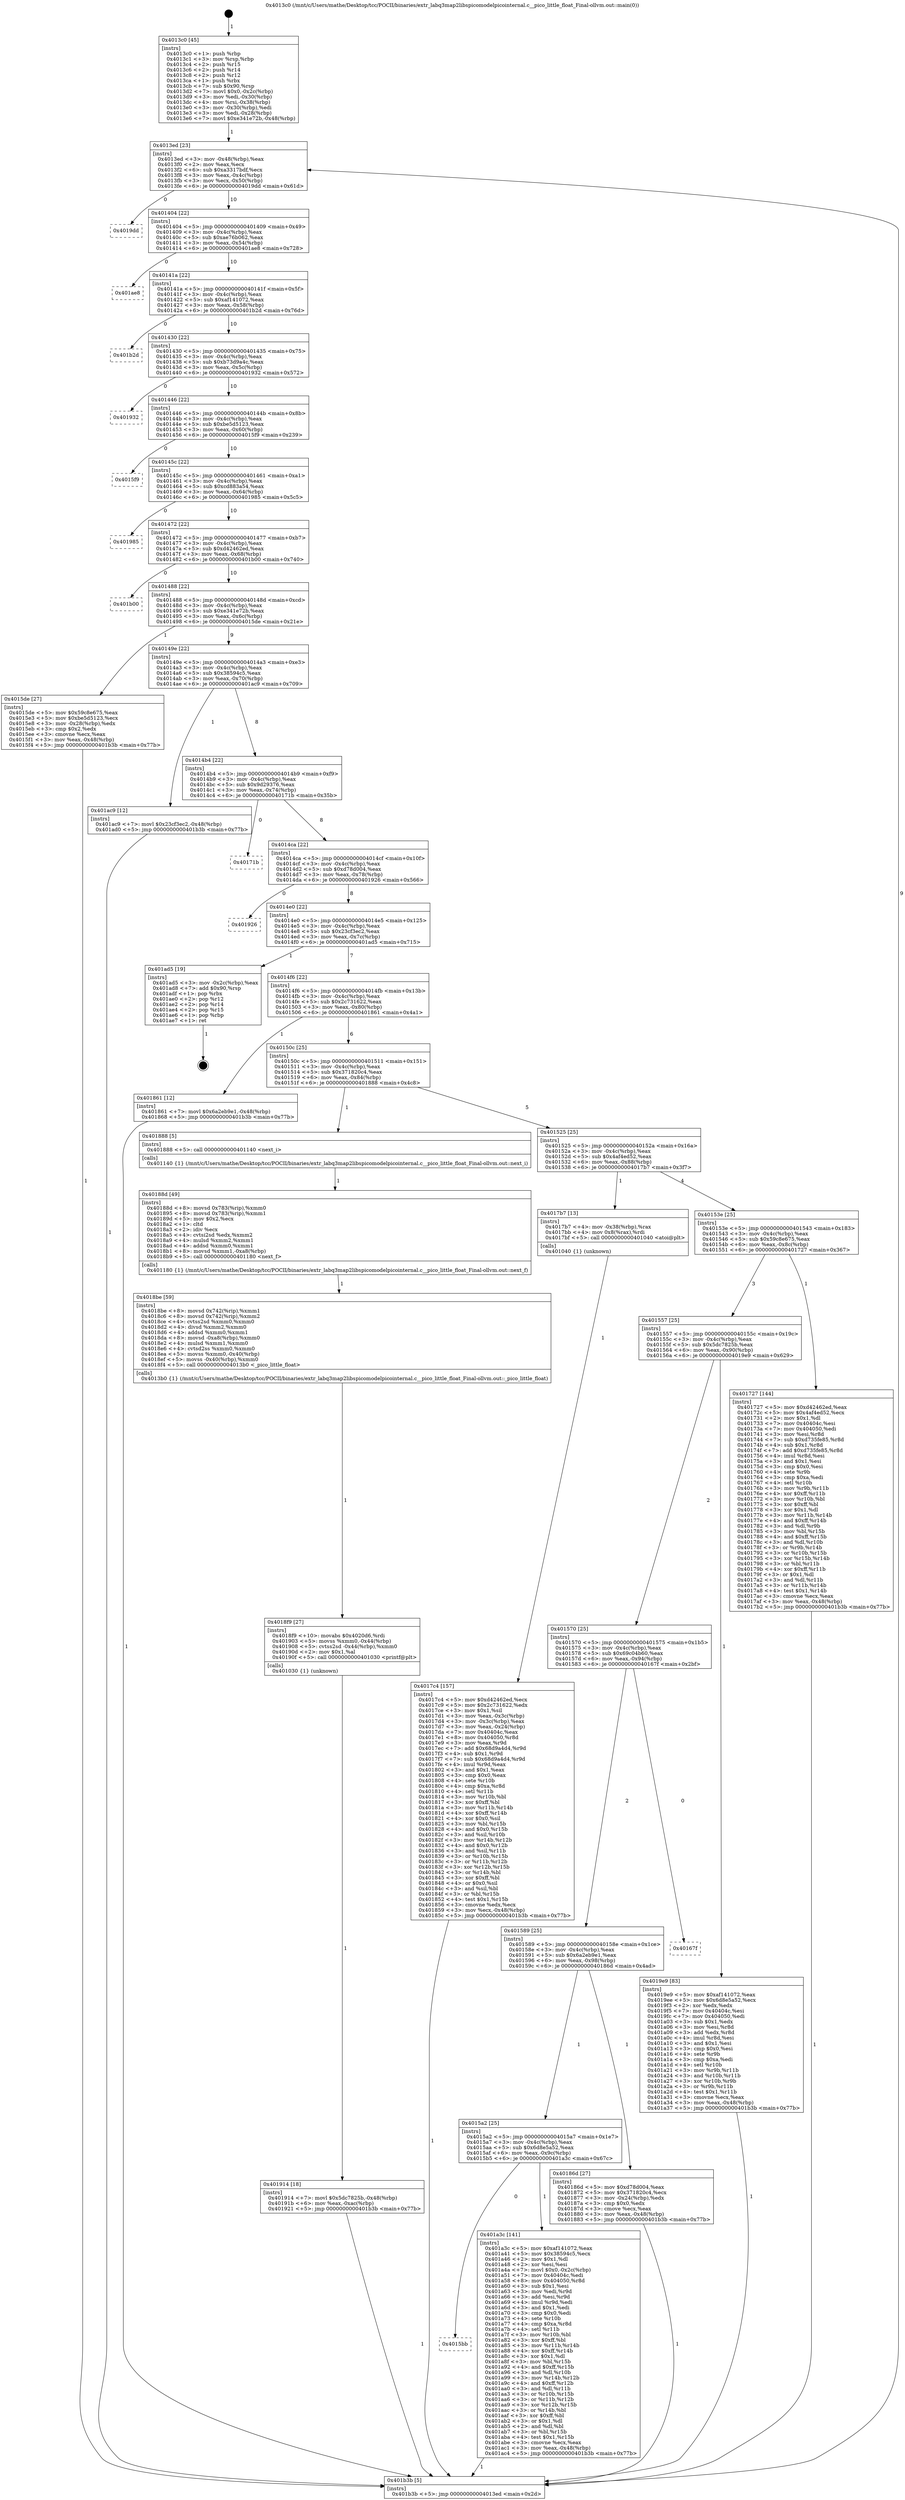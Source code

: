 digraph "0x4013c0" {
  label = "0x4013c0 (/mnt/c/Users/mathe/Desktop/tcc/POCII/binaries/extr_labq3map2libspicomodelpicointernal.c__pico_little_float_Final-ollvm.out::main(0))"
  labelloc = "t"
  node[shape=record]

  Entry [label="",width=0.3,height=0.3,shape=circle,fillcolor=black,style=filled]
  "0x4013ed" [label="{
     0x4013ed [23]\l
     | [instrs]\l
     &nbsp;&nbsp;0x4013ed \<+3\>: mov -0x48(%rbp),%eax\l
     &nbsp;&nbsp;0x4013f0 \<+2\>: mov %eax,%ecx\l
     &nbsp;&nbsp;0x4013f2 \<+6\>: sub $0xa3317bdf,%ecx\l
     &nbsp;&nbsp;0x4013f8 \<+3\>: mov %eax,-0x4c(%rbp)\l
     &nbsp;&nbsp;0x4013fb \<+3\>: mov %ecx,-0x50(%rbp)\l
     &nbsp;&nbsp;0x4013fe \<+6\>: je 00000000004019dd \<main+0x61d\>\l
  }"]
  "0x4019dd" [label="{
     0x4019dd\l
  }", style=dashed]
  "0x401404" [label="{
     0x401404 [22]\l
     | [instrs]\l
     &nbsp;&nbsp;0x401404 \<+5\>: jmp 0000000000401409 \<main+0x49\>\l
     &nbsp;&nbsp;0x401409 \<+3\>: mov -0x4c(%rbp),%eax\l
     &nbsp;&nbsp;0x40140c \<+5\>: sub $0xae76b062,%eax\l
     &nbsp;&nbsp;0x401411 \<+3\>: mov %eax,-0x54(%rbp)\l
     &nbsp;&nbsp;0x401414 \<+6\>: je 0000000000401ae8 \<main+0x728\>\l
  }"]
  Exit [label="",width=0.3,height=0.3,shape=circle,fillcolor=black,style=filled,peripheries=2]
  "0x401ae8" [label="{
     0x401ae8\l
  }", style=dashed]
  "0x40141a" [label="{
     0x40141a [22]\l
     | [instrs]\l
     &nbsp;&nbsp;0x40141a \<+5\>: jmp 000000000040141f \<main+0x5f\>\l
     &nbsp;&nbsp;0x40141f \<+3\>: mov -0x4c(%rbp),%eax\l
     &nbsp;&nbsp;0x401422 \<+5\>: sub $0xaf141072,%eax\l
     &nbsp;&nbsp;0x401427 \<+3\>: mov %eax,-0x58(%rbp)\l
     &nbsp;&nbsp;0x40142a \<+6\>: je 0000000000401b2d \<main+0x76d\>\l
  }"]
  "0x4015bb" [label="{
     0x4015bb\l
  }", style=dashed]
  "0x401b2d" [label="{
     0x401b2d\l
  }", style=dashed]
  "0x401430" [label="{
     0x401430 [22]\l
     | [instrs]\l
     &nbsp;&nbsp;0x401430 \<+5\>: jmp 0000000000401435 \<main+0x75\>\l
     &nbsp;&nbsp;0x401435 \<+3\>: mov -0x4c(%rbp),%eax\l
     &nbsp;&nbsp;0x401438 \<+5\>: sub $0xb73d9a4c,%eax\l
     &nbsp;&nbsp;0x40143d \<+3\>: mov %eax,-0x5c(%rbp)\l
     &nbsp;&nbsp;0x401440 \<+6\>: je 0000000000401932 \<main+0x572\>\l
  }"]
  "0x401a3c" [label="{
     0x401a3c [141]\l
     | [instrs]\l
     &nbsp;&nbsp;0x401a3c \<+5\>: mov $0xaf141072,%eax\l
     &nbsp;&nbsp;0x401a41 \<+5\>: mov $0x38594c5,%ecx\l
     &nbsp;&nbsp;0x401a46 \<+2\>: mov $0x1,%dl\l
     &nbsp;&nbsp;0x401a48 \<+2\>: xor %esi,%esi\l
     &nbsp;&nbsp;0x401a4a \<+7\>: movl $0x0,-0x2c(%rbp)\l
     &nbsp;&nbsp;0x401a51 \<+7\>: mov 0x40404c,%edi\l
     &nbsp;&nbsp;0x401a58 \<+8\>: mov 0x404050,%r8d\l
     &nbsp;&nbsp;0x401a60 \<+3\>: sub $0x1,%esi\l
     &nbsp;&nbsp;0x401a63 \<+3\>: mov %edi,%r9d\l
     &nbsp;&nbsp;0x401a66 \<+3\>: add %esi,%r9d\l
     &nbsp;&nbsp;0x401a69 \<+4\>: imul %r9d,%edi\l
     &nbsp;&nbsp;0x401a6d \<+3\>: and $0x1,%edi\l
     &nbsp;&nbsp;0x401a70 \<+3\>: cmp $0x0,%edi\l
     &nbsp;&nbsp;0x401a73 \<+4\>: sete %r10b\l
     &nbsp;&nbsp;0x401a77 \<+4\>: cmp $0xa,%r8d\l
     &nbsp;&nbsp;0x401a7b \<+4\>: setl %r11b\l
     &nbsp;&nbsp;0x401a7f \<+3\>: mov %r10b,%bl\l
     &nbsp;&nbsp;0x401a82 \<+3\>: xor $0xff,%bl\l
     &nbsp;&nbsp;0x401a85 \<+3\>: mov %r11b,%r14b\l
     &nbsp;&nbsp;0x401a88 \<+4\>: xor $0xff,%r14b\l
     &nbsp;&nbsp;0x401a8c \<+3\>: xor $0x1,%dl\l
     &nbsp;&nbsp;0x401a8f \<+3\>: mov %bl,%r15b\l
     &nbsp;&nbsp;0x401a92 \<+4\>: and $0xff,%r15b\l
     &nbsp;&nbsp;0x401a96 \<+3\>: and %dl,%r10b\l
     &nbsp;&nbsp;0x401a99 \<+3\>: mov %r14b,%r12b\l
     &nbsp;&nbsp;0x401a9c \<+4\>: and $0xff,%r12b\l
     &nbsp;&nbsp;0x401aa0 \<+3\>: and %dl,%r11b\l
     &nbsp;&nbsp;0x401aa3 \<+3\>: or %r10b,%r15b\l
     &nbsp;&nbsp;0x401aa6 \<+3\>: or %r11b,%r12b\l
     &nbsp;&nbsp;0x401aa9 \<+3\>: xor %r12b,%r15b\l
     &nbsp;&nbsp;0x401aac \<+3\>: or %r14b,%bl\l
     &nbsp;&nbsp;0x401aaf \<+3\>: xor $0xff,%bl\l
     &nbsp;&nbsp;0x401ab2 \<+3\>: or $0x1,%dl\l
     &nbsp;&nbsp;0x401ab5 \<+2\>: and %dl,%bl\l
     &nbsp;&nbsp;0x401ab7 \<+3\>: or %bl,%r15b\l
     &nbsp;&nbsp;0x401aba \<+4\>: test $0x1,%r15b\l
     &nbsp;&nbsp;0x401abe \<+3\>: cmovne %ecx,%eax\l
     &nbsp;&nbsp;0x401ac1 \<+3\>: mov %eax,-0x48(%rbp)\l
     &nbsp;&nbsp;0x401ac4 \<+5\>: jmp 0000000000401b3b \<main+0x77b\>\l
  }"]
  "0x401932" [label="{
     0x401932\l
  }", style=dashed]
  "0x401446" [label="{
     0x401446 [22]\l
     | [instrs]\l
     &nbsp;&nbsp;0x401446 \<+5\>: jmp 000000000040144b \<main+0x8b\>\l
     &nbsp;&nbsp;0x40144b \<+3\>: mov -0x4c(%rbp),%eax\l
     &nbsp;&nbsp;0x40144e \<+5\>: sub $0xbe5d5123,%eax\l
     &nbsp;&nbsp;0x401453 \<+3\>: mov %eax,-0x60(%rbp)\l
     &nbsp;&nbsp;0x401456 \<+6\>: je 00000000004015f9 \<main+0x239\>\l
  }"]
  "0x401914" [label="{
     0x401914 [18]\l
     | [instrs]\l
     &nbsp;&nbsp;0x401914 \<+7\>: movl $0x5dc7825b,-0x48(%rbp)\l
     &nbsp;&nbsp;0x40191b \<+6\>: mov %eax,-0xac(%rbp)\l
     &nbsp;&nbsp;0x401921 \<+5\>: jmp 0000000000401b3b \<main+0x77b\>\l
  }"]
  "0x4015f9" [label="{
     0x4015f9\l
  }", style=dashed]
  "0x40145c" [label="{
     0x40145c [22]\l
     | [instrs]\l
     &nbsp;&nbsp;0x40145c \<+5\>: jmp 0000000000401461 \<main+0xa1\>\l
     &nbsp;&nbsp;0x401461 \<+3\>: mov -0x4c(%rbp),%eax\l
     &nbsp;&nbsp;0x401464 \<+5\>: sub $0xcd883a54,%eax\l
     &nbsp;&nbsp;0x401469 \<+3\>: mov %eax,-0x64(%rbp)\l
     &nbsp;&nbsp;0x40146c \<+6\>: je 0000000000401985 \<main+0x5c5\>\l
  }"]
  "0x4018f9" [label="{
     0x4018f9 [27]\l
     | [instrs]\l
     &nbsp;&nbsp;0x4018f9 \<+10\>: movabs $0x4020d6,%rdi\l
     &nbsp;&nbsp;0x401903 \<+5\>: movss %xmm0,-0x44(%rbp)\l
     &nbsp;&nbsp;0x401908 \<+5\>: cvtss2sd -0x44(%rbp),%xmm0\l
     &nbsp;&nbsp;0x40190d \<+2\>: mov $0x1,%al\l
     &nbsp;&nbsp;0x40190f \<+5\>: call 0000000000401030 \<printf@plt\>\l
     | [calls]\l
     &nbsp;&nbsp;0x401030 \{1\} (unknown)\l
  }"]
  "0x401985" [label="{
     0x401985\l
  }", style=dashed]
  "0x401472" [label="{
     0x401472 [22]\l
     | [instrs]\l
     &nbsp;&nbsp;0x401472 \<+5\>: jmp 0000000000401477 \<main+0xb7\>\l
     &nbsp;&nbsp;0x401477 \<+3\>: mov -0x4c(%rbp),%eax\l
     &nbsp;&nbsp;0x40147a \<+5\>: sub $0xd42462ed,%eax\l
     &nbsp;&nbsp;0x40147f \<+3\>: mov %eax,-0x68(%rbp)\l
     &nbsp;&nbsp;0x401482 \<+6\>: je 0000000000401b00 \<main+0x740\>\l
  }"]
  "0x4018be" [label="{
     0x4018be [59]\l
     | [instrs]\l
     &nbsp;&nbsp;0x4018be \<+8\>: movsd 0x742(%rip),%xmm1\l
     &nbsp;&nbsp;0x4018c6 \<+8\>: movsd 0x742(%rip),%xmm2\l
     &nbsp;&nbsp;0x4018ce \<+4\>: cvtss2sd %xmm0,%xmm0\l
     &nbsp;&nbsp;0x4018d2 \<+4\>: divsd %xmm2,%xmm0\l
     &nbsp;&nbsp;0x4018d6 \<+4\>: addsd %xmm0,%xmm1\l
     &nbsp;&nbsp;0x4018da \<+8\>: movsd -0xa8(%rbp),%xmm0\l
     &nbsp;&nbsp;0x4018e2 \<+4\>: mulsd %xmm1,%xmm0\l
     &nbsp;&nbsp;0x4018e6 \<+4\>: cvtsd2ss %xmm0,%xmm0\l
     &nbsp;&nbsp;0x4018ea \<+5\>: movss %xmm0,-0x40(%rbp)\l
     &nbsp;&nbsp;0x4018ef \<+5\>: movss -0x40(%rbp),%xmm0\l
     &nbsp;&nbsp;0x4018f4 \<+5\>: call 00000000004013b0 \<_pico_little_float\>\l
     | [calls]\l
     &nbsp;&nbsp;0x4013b0 \{1\} (/mnt/c/Users/mathe/Desktop/tcc/POCII/binaries/extr_labq3map2libspicomodelpicointernal.c__pico_little_float_Final-ollvm.out::_pico_little_float)\l
  }"]
  "0x401b00" [label="{
     0x401b00\l
  }", style=dashed]
  "0x401488" [label="{
     0x401488 [22]\l
     | [instrs]\l
     &nbsp;&nbsp;0x401488 \<+5\>: jmp 000000000040148d \<main+0xcd\>\l
     &nbsp;&nbsp;0x40148d \<+3\>: mov -0x4c(%rbp),%eax\l
     &nbsp;&nbsp;0x401490 \<+5\>: sub $0xe341e72b,%eax\l
     &nbsp;&nbsp;0x401495 \<+3\>: mov %eax,-0x6c(%rbp)\l
     &nbsp;&nbsp;0x401498 \<+6\>: je 00000000004015de \<main+0x21e\>\l
  }"]
  "0x40188d" [label="{
     0x40188d [49]\l
     | [instrs]\l
     &nbsp;&nbsp;0x40188d \<+8\>: movsd 0x783(%rip),%xmm0\l
     &nbsp;&nbsp;0x401895 \<+8\>: movsd 0x783(%rip),%xmm1\l
     &nbsp;&nbsp;0x40189d \<+5\>: mov $0x2,%ecx\l
     &nbsp;&nbsp;0x4018a2 \<+1\>: cltd\l
     &nbsp;&nbsp;0x4018a3 \<+2\>: idiv %ecx\l
     &nbsp;&nbsp;0x4018a5 \<+4\>: cvtsi2sd %edx,%xmm2\l
     &nbsp;&nbsp;0x4018a9 \<+4\>: mulsd %xmm2,%xmm1\l
     &nbsp;&nbsp;0x4018ad \<+4\>: addsd %xmm0,%xmm1\l
     &nbsp;&nbsp;0x4018b1 \<+8\>: movsd %xmm1,-0xa8(%rbp)\l
     &nbsp;&nbsp;0x4018b9 \<+5\>: call 0000000000401180 \<next_f\>\l
     | [calls]\l
     &nbsp;&nbsp;0x401180 \{1\} (/mnt/c/Users/mathe/Desktop/tcc/POCII/binaries/extr_labq3map2libspicomodelpicointernal.c__pico_little_float_Final-ollvm.out::next_f)\l
  }"]
  "0x4015de" [label="{
     0x4015de [27]\l
     | [instrs]\l
     &nbsp;&nbsp;0x4015de \<+5\>: mov $0x59c8e675,%eax\l
     &nbsp;&nbsp;0x4015e3 \<+5\>: mov $0xbe5d5123,%ecx\l
     &nbsp;&nbsp;0x4015e8 \<+3\>: mov -0x28(%rbp),%edx\l
     &nbsp;&nbsp;0x4015eb \<+3\>: cmp $0x2,%edx\l
     &nbsp;&nbsp;0x4015ee \<+3\>: cmovne %ecx,%eax\l
     &nbsp;&nbsp;0x4015f1 \<+3\>: mov %eax,-0x48(%rbp)\l
     &nbsp;&nbsp;0x4015f4 \<+5\>: jmp 0000000000401b3b \<main+0x77b\>\l
  }"]
  "0x40149e" [label="{
     0x40149e [22]\l
     | [instrs]\l
     &nbsp;&nbsp;0x40149e \<+5\>: jmp 00000000004014a3 \<main+0xe3\>\l
     &nbsp;&nbsp;0x4014a3 \<+3\>: mov -0x4c(%rbp),%eax\l
     &nbsp;&nbsp;0x4014a6 \<+5\>: sub $0x38594c5,%eax\l
     &nbsp;&nbsp;0x4014ab \<+3\>: mov %eax,-0x70(%rbp)\l
     &nbsp;&nbsp;0x4014ae \<+6\>: je 0000000000401ac9 \<main+0x709\>\l
  }"]
  "0x401b3b" [label="{
     0x401b3b [5]\l
     | [instrs]\l
     &nbsp;&nbsp;0x401b3b \<+5\>: jmp 00000000004013ed \<main+0x2d\>\l
  }"]
  "0x4013c0" [label="{
     0x4013c0 [45]\l
     | [instrs]\l
     &nbsp;&nbsp;0x4013c0 \<+1\>: push %rbp\l
     &nbsp;&nbsp;0x4013c1 \<+3\>: mov %rsp,%rbp\l
     &nbsp;&nbsp;0x4013c4 \<+2\>: push %r15\l
     &nbsp;&nbsp;0x4013c6 \<+2\>: push %r14\l
     &nbsp;&nbsp;0x4013c8 \<+2\>: push %r12\l
     &nbsp;&nbsp;0x4013ca \<+1\>: push %rbx\l
     &nbsp;&nbsp;0x4013cb \<+7\>: sub $0x90,%rsp\l
     &nbsp;&nbsp;0x4013d2 \<+7\>: movl $0x0,-0x2c(%rbp)\l
     &nbsp;&nbsp;0x4013d9 \<+3\>: mov %edi,-0x30(%rbp)\l
     &nbsp;&nbsp;0x4013dc \<+4\>: mov %rsi,-0x38(%rbp)\l
     &nbsp;&nbsp;0x4013e0 \<+3\>: mov -0x30(%rbp),%edi\l
     &nbsp;&nbsp;0x4013e3 \<+3\>: mov %edi,-0x28(%rbp)\l
     &nbsp;&nbsp;0x4013e6 \<+7\>: movl $0xe341e72b,-0x48(%rbp)\l
  }"]
  "0x4015a2" [label="{
     0x4015a2 [25]\l
     | [instrs]\l
     &nbsp;&nbsp;0x4015a2 \<+5\>: jmp 00000000004015a7 \<main+0x1e7\>\l
     &nbsp;&nbsp;0x4015a7 \<+3\>: mov -0x4c(%rbp),%eax\l
     &nbsp;&nbsp;0x4015aa \<+5\>: sub $0x6d8e5a52,%eax\l
     &nbsp;&nbsp;0x4015af \<+6\>: mov %eax,-0x9c(%rbp)\l
     &nbsp;&nbsp;0x4015b5 \<+6\>: je 0000000000401a3c \<main+0x67c\>\l
  }"]
  "0x401ac9" [label="{
     0x401ac9 [12]\l
     | [instrs]\l
     &nbsp;&nbsp;0x401ac9 \<+7\>: movl $0x23cf3ec2,-0x48(%rbp)\l
     &nbsp;&nbsp;0x401ad0 \<+5\>: jmp 0000000000401b3b \<main+0x77b\>\l
  }"]
  "0x4014b4" [label="{
     0x4014b4 [22]\l
     | [instrs]\l
     &nbsp;&nbsp;0x4014b4 \<+5\>: jmp 00000000004014b9 \<main+0xf9\>\l
     &nbsp;&nbsp;0x4014b9 \<+3\>: mov -0x4c(%rbp),%eax\l
     &nbsp;&nbsp;0x4014bc \<+5\>: sub $0x9d29376,%eax\l
     &nbsp;&nbsp;0x4014c1 \<+3\>: mov %eax,-0x74(%rbp)\l
     &nbsp;&nbsp;0x4014c4 \<+6\>: je 000000000040171b \<main+0x35b\>\l
  }"]
  "0x40186d" [label="{
     0x40186d [27]\l
     | [instrs]\l
     &nbsp;&nbsp;0x40186d \<+5\>: mov $0xd78d004,%eax\l
     &nbsp;&nbsp;0x401872 \<+5\>: mov $0x371820c4,%ecx\l
     &nbsp;&nbsp;0x401877 \<+3\>: mov -0x24(%rbp),%edx\l
     &nbsp;&nbsp;0x40187a \<+3\>: cmp $0x0,%edx\l
     &nbsp;&nbsp;0x40187d \<+3\>: cmove %ecx,%eax\l
     &nbsp;&nbsp;0x401880 \<+3\>: mov %eax,-0x48(%rbp)\l
     &nbsp;&nbsp;0x401883 \<+5\>: jmp 0000000000401b3b \<main+0x77b\>\l
  }"]
  "0x40171b" [label="{
     0x40171b\l
  }", style=dashed]
  "0x4014ca" [label="{
     0x4014ca [22]\l
     | [instrs]\l
     &nbsp;&nbsp;0x4014ca \<+5\>: jmp 00000000004014cf \<main+0x10f\>\l
     &nbsp;&nbsp;0x4014cf \<+3\>: mov -0x4c(%rbp),%eax\l
     &nbsp;&nbsp;0x4014d2 \<+5\>: sub $0xd78d004,%eax\l
     &nbsp;&nbsp;0x4014d7 \<+3\>: mov %eax,-0x78(%rbp)\l
     &nbsp;&nbsp;0x4014da \<+6\>: je 0000000000401926 \<main+0x566\>\l
  }"]
  "0x401589" [label="{
     0x401589 [25]\l
     | [instrs]\l
     &nbsp;&nbsp;0x401589 \<+5\>: jmp 000000000040158e \<main+0x1ce\>\l
     &nbsp;&nbsp;0x40158e \<+3\>: mov -0x4c(%rbp),%eax\l
     &nbsp;&nbsp;0x401591 \<+5\>: sub $0x6a2eb9e1,%eax\l
     &nbsp;&nbsp;0x401596 \<+6\>: mov %eax,-0x98(%rbp)\l
     &nbsp;&nbsp;0x40159c \<+6\>: je 000000000040186d \<main+0x4ad\>\l
  }"]
  "0x401926" [label="{
     0x401926\l
  }", style=dashed]
  "0x4014e0" [label="{
     0x4014e0 [22]\l
     | [instrs]\l
     &nbsp;&nbsp;0x4014e0 \<+5\>: jmp 00000000004014e5 \<main+0x125\>\l
     &nbsp;&nbsp;0x4014e5 \<+3\>: mov -0x4c(%rbp),%eax\l
     &nbsp;&nbsp;0x4014e8 \<+5\>: sub $0x23cf3ec2,%eax\l
     &nbsp;&nbsp;0x4014ed \<+3\>: mov %eax,-0x7c(%rbp)\l
     &nbsp;&nbsp;0x4014f0 \<+6\>: je 0000000000401ad5 \<main+0x715\>\l
  }"]
  "0x40167f" [label="{
     0x40167f\l
  }", style=dashed]
  "0x401ad5" [label="{
     0x401ad5 [19]\l
     | [instrs]\l
     &nbsp;&nbsp;0x401ad5 \<+3\>: mov -0x2c(%rbp),%eax\l
     &nbsp;&nbsp;0x401ad8 \<+7\>: add $0x90,%rsp\l
     &nbsp;&nbsp;0x401adf \<+1\>: pop %rbx\l
     &nbsp;&nbsp;0x401ae0 \<+2\>: pop %r12\l
     &nbsp;&nbsp;0x401ae2 \<+2\>: pop %r14\l
     &nbsp;&nbsp;0x401ae4 \<+2\>: pop %r15\l
     &nbsp;&nbsp;0x401ae6 \<+1\>: pop %rbp\l
     &nbsp;&nbsp;0x401ae7 \<+1\>: ret\l
  }"]
  "0x4014f6" [label="{
     0x4014f6 [22]\l
     | [instrs]\l
     &nbsp;&nbsp;0x4014f6 \<+5\>: jmp 00000000004014fb \<main+0x13b\>\l
     &nbsp;&nbsp;0x4014fb \<+3\>: mov -0x4c(%rbp),%eax\l
     &nbsp;&nbsp;0x4014fe \<+5\>: sub $0x2c731622,%eax\l
     &nbsp;&nbsp;0x401503 \<+3\>: mov %eax,-0x80(%rbp)\l
     &nbsp;&nbsp;0x401506 \<+6\>: je 0000000000401861 \<main+0x4a1\>\l
  }"]
  "0x401570" [label="{
     0x401570 [25]\l
     | [instrs]\l
     &nbsp;&nbsp;0x401570 \<+5\>: jmp 0000000000401575 \<main+0x1b5\>\l
     &nbsp;&nbsp;0x401575 \<+3\>: mov -0x4c(%rbp),%eax\l
     &nbsp;&nbsp;0x401578 \<+5\>: sub $0x69c04b60,%eax\l
     &nbsp;&nbsp;0x40157d \<+6\>: mov %eax,-0x94(%rbp)\l
     &nbsp;&nbsp;0x401583 \<+6\>: je 000000000040167f \<main+0x2bf\>\l
  }"]
  "0x401861" [label="{
     0x401861 [12]\l
     | [instrs]\l
     &nbsp;&nbsp;0x401861 \<+7\>: movl $0x6a2eb9e1,-0x48(%rbp)\l
     &nbsp;&nbsp;0x401868 \<+5\>: jmp 0000000000401b3b \<main+0x77b\>\l
  }"]
  "0x40150c" [label="{
     0x40150c [25]\l
     | [instrs]\l
     &nbsp;&nbsp;0x40150c \<+5\>: jmp 0000000000401511 \<main+0x151\>\l
     &nbsp;&nbsp;0x401511 \<+3\>: mov -0x4c(%rbp),%eax\l
     &nbsp;&nbsp;0x401514 \<+5\>: sub $0x371820c4,%eax\l
     &nbsp;&nbsp;0x401519 \<+6\>: mov %eax,-0x84(%rbp)\l
     &nbsp;&nbsp;0x40151f \<+6\>: je 0000000000401888 \<main+0x4c8\>\l
  }"]
  "0x4019e9" [label="{
     0x4019e9 [83]\l
     | [instrs]\l
     &nbsp;&nbsp;0x4019e9 \<+5\>: mov $0xaf141072,%eax\l
     &nbsp;&nbsp;0x4019ee \<+5\>: mov $0x6d8e5a52,%ecx\l
     &nbsp;&nbsp;0x4019f3 \<+2\>: xor %edx,%edx\l
     &nbsp;&nbsp;0x4019f5 \<+7\>: mov 0x40404c,%esi\l
     &nbsp;&nbsp;0x4019fc \<+7\>: mov 0x404050,%edi\l
     &nbsp;&nbsp;0x401a03 \<+3\>: sub $0x1,%edx\l
     &nbsp;&nbsp;0x401a06 \<+3\>: mov %esi,%r8d\l
     &nbsp;&nbsp;0x401a09 \<+3\>: add %edx,%r8d\l
     &nbsp;&nbsp;0x401a0c \<+4\>: imul %r8d,%esi\l
     &nbsp;&nbsp;0x401a10 \<+3\>: and $0x1,%esi\l
     &nbsp;&nbsp;0x401a13 \<+3\>: cmp $0x0,%esi\l
     &nbsp;&nbsp;0x401a16 \<+4\>: sete %r9b\l
     &nbsp;&nbsp;0x401a1a \<+3\>: cmp $0xa,%edi\l
     &nbsp;&nbsp;0x401a1d \<+4\>: setl %r10b\l
     &nbsp;&nbsp;0x401a21 \<+3\>: mov %r9b,%r11b\l
     &nbsp;&nbsp;0x401a24 \<+3\>: and %r10b,%r11b\l
     &nbsp;&nbsp;0x401a27 \<+3\>: xor %r10b,%r9b\l
     &nbsp;&nbsp;0x401a2a \<+3\>: or %r9b,%r11b\l
     &nbsp;&nbsp;0x401a2d \<+4\>: test $0x1,%r11b\l
     &nbsp;&nbsp;0x401a31 \<+3\>: cmovne %ecx,%eax\l
     &nbsp;&nbsp;0x401a34 \<+3\>: mov %eax,-0x48(%rbp)\l
     &nbsp;&nbsp;0x401a37 \<+5\>: jmp 0000000000401b3b \<main+0x77b\>\l
  }"]
  "0x401888" [label="{
     0x401888 [5]\l
     | [instrs]\l
     &nbsp;&nbsp;0x401888 \<+5\>: call 0000000000401140 \<next_i\>\l
     | [calls]\l
     &nbsp;&nbsp;0x401140 \{1\} (/mnt/c/Users/mathe/Desktop/tcc/POCII/binaries/extr_labq3map2libspicomodelpicointernal.c__pico_little_float_Final-ollvm.out::next_i)\l
  }"]
  "0x401525" [label="{
     0x401525 [25]\l
     | [instrs]\l
     &nbsp;&nbsp;0x401525 \<+5\>: jmp 000000000040152a \<main+0x16a\>\l
     &nbsp;&nbsp;0x40152a \<+3\>: mov -0x4c(%rbp),%eax\l
     &nbsp;&nbsp;0x40152d \<+5\>: sub $0x4af4ed52,%eax\l
     &nbsp;&nbsp;0x401532 \<+6\>: mov %eax,-0x88(%rbp)\l
     &nbsp;&nbsp;0x401538 \<+6\>: je 00000000004017b7 \<main+0x3f7\>\l
  }"]
  "0x4017c4" [label="{
     0x4017c4 [157]\l
     | [instrs]\l
     &nbsp;&nbsp;0x4017c4 \<+5\>: mov $0xd42462ed,%ecx\l
     &nbsp;&nbsp;0x4017c9 \<+5\>: mov $0x2c731622,%edx\l
     &nbsp;&nbsp;0x4017ce \<+3\>: mov $0x1,%sil\l
     &nbsp;&nbsp;0x4017d1 \<+3\>: mov %eax,-0x3c(%rbp)\l
     &nbsp;&nbsp;0x4017d4 \<+3\>: mov -0x3c(%rbp),%eax\l
     &nbsp;&nbsp;0x4017d7 \<+3\>: mov %eax,-0x24(%rbp)\l
     &nbsp;&nbsp;0x4017da \<+7\>: mov 0x40404c,%eax\l
     &nbsp;&nbsp;0x4017e1 \<+8\>: mov 0x404050,%r8d\l
     &nbsp;&nbsp;0x4017e9 \<+3\>: mov %eax,%r9d\l
     &nbsp;&nbsp;0x4017ec \<+7\>: add $0x68d9a4d4,%r9d\l
     &nbsp;&nbsp;0x4017f3 \<+4\>: sub $0x1,%r9d\l
     &nbsp;&nbsp;0x4017f7 \<+7\>: sub $0x68d9a4d4,%r9d\l
     &nbsp;&nbsp;0x4017fe \<+4\>: imul %r9d,%eax\l
     &nbsp;&nbsp;0x401802 \<+3\>: and $0x1,%eax\l
     &nbsp;&nbsp;0x401805 \<+3\>: cmp $0x0,%eax\l
     &nbsp;&nbsp;0x401808 \<+4\>: sete %r10b\l
     &nbsp;&nbsp;0x40180c \<+4\>: cmp $0xa,%r8d\l
     &nbsp;&nbsp;0x401810 \<+4\>: setl %r11b\l
     &nbsp;&nbsp;0x401814 \<+3\>: mov %r10b,%bl\l
     &nbsp;&nbsp;0x401817 \<+3\>: xor $0xff,%bl\l
     &nbsp;&nbsp;0x40181a \<+3\>: mov %r11b,%r14b\l
     &nbsp;&nbsp;0x40181d \<+4\>: xor $0xff,%r14b\l
     &nbsp;&nbsp;0x401821 \<+4\>: xor $0x0,%sil\l
     &nbsp;&nbsp;0x401825 \<+3\>: mov %bl,%r15b\l
     &nbsp;&nbsp;0x401828 \<+4\>: and $0x0,%r15b\l
     &nbsp;&nbsp;0x40182c \<+3\>: and %sil,%r10b\l
     &nbsp;&nbsp;0x40182f \<+3\>: mov %r14b,%r12b\l
     &nbsp;&nbsp;0x401832 \<+4\>: and $0x0,%r12b\l
     &nbsp;&nbsp;0x401836 \<+3\>: and %sil,%r11b\l
     &nbsp;&nbsp;0x401839 \<+3\>: or %r10b,%r15b\l
     &nbsp;&nbsp;0x40183c \<+3\>: or %r11b,%r12b\l
     &nbsp;&nbsp;0x40183f \<+3\>: xor %r12b,%r15b\l
     &nbsp;&nbsp;0x401842 \<+3\>: or %r14b,%bl\l
     &nbsp;&nbsp;0x401845 \<+3\>: xor $0xff,%bl\l
     &nbsp;&nbsp;0x401848 \<+4\>: or $0x0,%sil\l
     &nbsp;&nbsp;0x40184c \<+3\>: and %sil,%bl\l
     &nbsp;&nbsp;0x40184f \<+3\>: or %bl,%r15b\l
     &nbsp;&nbsp;0x401852 \<+4\>: test $0x1,%r15b\l
     &nbsp;&nbsp;0x401856 \<+3\>: cmovne %edx,%ecx\l
     &nbsp;&nbsp;0x401859 \<+3\>: mov %ecx,-0x48(%rbp)\l
     &nbsp;&nbsp;0x40185c \<+5\>: jmp 0000000000401b3b \<main+0x77b\>\l
  }"]
  "0x4017b7" [label="{
     0x4017b7 [13]\l
     | [instrs]\l
     &nbsp;&nbsp;0x4017b7 \<+4\>: mov -0x38(%rbp),%rax\l
     &nbsp;&nbsp;0x4017bb \<+4\>: mov 0x8(%rax),%rdi\l
     &nbsp;&nbsp;0x4017bf \<+5\>: call 0000000000401040 \<atoi@plt\>\l
     | [calls]\l
     &nbsp;&nbsp;0x401040 \{1\} (unknown)\l
  }"]
  "0x40153e" [label="{
     0x40153e [25]\l
     | [instrs]\l
     &nbsp;&nbsp;0x40153e \<+5\>: jmp 0000000000401543 \<main+0x183\>\l
     &nbsp;&nbsp;0x401543 \<+3\>: mov -0x4c(%rbp),%eax\l
     &nbsp;&nbsp;0x401546 \<+5\>: sub $0x59c8e675,%eax\l
     &nbsp;&nbsp;0x40154b \<+6\>: mov %eax,-0x8c(%rbp)\l
     &nbsp;&nbsp;0x401551 \<+6\>: je 0000000000401727 \<main+0x367\>\l
  }"]
  "0x401557" [label="{
     0x401557 [25]\l
     | [instrs]\l
     &nbsp;&nbsp;0x401557 \<+5\>: jmp 000000000040155c \<main+0x19c\>\l
     &nbsp;&nbsp;0x40155c \<+3\>: mov -0x4c(%rbp),%eax\l
     &nbsp;&nbsp;0x40155f \<+5\>: sub $0x5dc7825b,%eax\l
     &nbsp;&nbsp;0x401564 \<+6\>: mov %eax,-0x90(%rbp)\l
     &nbsp;&nbsp;0x40156a \<+6\>: je 00000000004019e9 \<main+0x629\>\l
  }"]
  "0x401727" [label="{
     0x401727 [144]\l
     | [instrs]\l
     &nbsp;&nbsp;0x401727 \<+5\>: mov $0xd42462ed,%eax\l
     &nbsp;&nbsp;0x40172c \<+5\>: mov $0x4af4ed52,%ecx\l
     &nbsp;&nbsp;0x401731 \<+2\>: mov $0x1,%dl\l
     &nbsp;&nbsp;0x401733 \<+7\>: mov 0x40404c,%esi\l
     &nbsp;&nbsp;0x40173a \<+7\>: mov 0x404050,%edi\l
     &nbsp;&nbsp;0x401741 \<+3\>: mov %esi,%r8d\l
     &nbsp;&nbsp;0x401744 \<+7\>: sub $0xd735fe85,%r8d\l
     &nbsp;&nbsp;0x40174b \<+4\>: sub $0x1,%r8d\l
     &nbsp;&nbsp;0x40174f \<+7\>: add $0xd735fe85,%r8d\l
     &nbsp;&nbsp;0x401756 \<+4\>: imul %r8d,%esi\l
     &nbsp;&nbsp;0x40175a \<+3\>: and $0x1,%esi\l
     &nbsp;&nbsp;0x40175d \<+3\>: cmp $0x0,%esi\l
     &nbsp;&nbsp;0x401760 \<+4\>: sete %r9b\l
     &nbsp;&nbsp;0x401764 \<+3\>: cmp $0xa,%edi\l
     &nbsp;&nbsp;0x401767 \<+4\>: setl %r10b\l
     &nbsp;&nbsp;0x40176b \<+3\>: mov %r9b,%r11b\l
     &nbsp;&nbsp;0x40176e \<+4\>: xor $0xff,%r11b\l
     &nbsp;&nbsp;0x401772 \<+3\>: mov %r10b,%bl\l
     &nbsp;&nbsp;0x401775 \<+3\>: xor $0xff,%bl\l
     &nbsp;&nbsp;0x401778 \<+3\>: xor $0x1,%dl\l
     &nbsp;&nbsp;0x40177b \<+3\>: mov %r11b,%r14b\l
     &nbsp;&nbsp;0x40177e \<+4\>: and $0xff,%r14b\l
     &nbsp;&nbsp;0x401782 \<+3\>: and %dl,%r9b\l
     &nbsp;&nbsp;0x401785 \<+3\>: mov %bl,%r15b\l
     &nbsp;&nbsp;0x401788 \<+4\>: and $0xff,%r15b\l
     &nbsp;&nbsp;0x40178c \<+3\>: and %dl,%r10b\l
     &nbsp;&nbsp;0x40178f \<+3\>: or %r9b,%r14b\l
     &nbsp;&nbsp;0x401792 \<+3\>: or %r10b,%r15b\l
     &nbsp;&nbsp;0x401795 \<+3\>: xor %r15b,%r14b\l
     &nbsp;&nbsp;0x401798 \<+3\>: or %bl,%r11b\l
     &nbsp;&nbsp;0x40179b \<+4\>: xor $0xff,%r11b\l
     &nbsp;&nbsp;0x40179f \<+3\>: or $0x1,%dl\l
     &nbsp;&nbsp;0x4017a2 \<+3\>: and %dl,%r11b\l
     &nbsp;&nbsp;0x4017a5 \<+3\>: or %r11b,%r14b\l
     &nbsp;&nbsp;0x4017a8 \<+4\>: test $0x1,%r14b\l
     &nbsp;&nbsp;0x4017ac \<+3\>: cmovne %ecx,%eax\l
     &nbsp;&nbsp;0x4017af \<+3\>: mov %eax,-0x48(%rbp)\l
     &nbsp;&nbsp;0x4017b2 \<+5\>: jmp 0000000000401b3b \<main+0x77b\>\l
  }"]
  Entry -> "0x4013c0" [label=" 1"]
  "0x4013ed" -> "0x4019dd" [label=" 0"]
  "0x4013ed" -> "0x401404" [label=" 10"]
  "0x401ad5" -> Exit [label=" 1"]
  "0x401404" -> "0x401ae8" [label=" 0"]
  "0x401404" -> "0x40141a" [label=" 10"]
  "0x401ac9" -> "0x401b3b" [label=" 1"]
  "0x40141a" -> "0x401b2d" [label=" 0"]
  "0x40141a" -> "0x401430" [label=" 10"]
  "0x401a3c" -> "0x401b3b" [label=" 1"]
  "0x401430" -> "0x401932" [label=" 0"]
  "0x401430" -> "0x401446" [label=" 10"]
  "0x4015a2" -> "0x4015bb" [label=" 0"]
  "0x401446" -> "0x4015f9" [label=" 0"]
  "0x401446" -> "0x40145c" [label=" 10"]
  "0x4015a2" -> "0x401a3c" [label=" 1"]
  "0x40145c" -> "0x401985" [label=" 0"]
  "0x40145c" -> "0x401472" [label=" 10"]
  "0x4019e9" -> "0x401b3b" [label=" 1"]
  "0x401472" -> "0x401b00" [label=" 0"]
  "0x401472" -> "0x401488" [label=" 10"]
  "0x401914" -> "0x401b3b" [label=" 1"]
  "0x401488" -> "0x4015de" [label=" 1"]
  "0x401488" -> "0x40149e" [label=" 9"]
  "0x4015de" -> "0x401b3b" [label=" 1"]
  "0x4013c0" -> "0x4013ed" [label=" 1"]
  "0x401b3b" -> "0x4013ed" [label=" 9"]
  "0x4018f9" -> "0x401914" [label=" 1"]
  "0x40149e" -> "0x401ac9" [label=" 1"]
  "0x40149e" -> "0x4014b4" [label=" 8"]
  "0x4018be" -> "0x4018f9" [label=" 1"]
  "0x4014b4" -> "0x40171b" [label=" 0"]
  "0x4014b4" -> "0x4014ca" [label=" 8"]
  "0x40188d" -> "0x4018be" [label=" 1"]
  "0x4014ca" -> "0x401926" [label=" 0"]
  "0x4014ca" -> "0x4014e0" [label=" 8"]
  "0x40186d" -> "0x401b3b" [label=" 1"]
  "0x4014e0" -> "0x401ad5" [label=" 1"]
  "0x4014e0" -> "0x4014f6" [label=" 7"]
  "0x401589" -> "0x4015a2" [label=" 1"]
  "0x4014f6" -> "0x401861" [label=" 1"]
  "0x4014f6" -> "0x40150c" [label=" 6"]
  "0x401888" -> "0x40188d" [label=" 1"]
  "0x40150c" -> "0x401888" [label=" 1"]
  "0x40150c" -> "0x401525" [label=" 5"]
  "0x401570" -> "0x401589" [label=" 2"]
  "0x401525" -> "0x4017b7" [label=" 1"]
  "0x401525" -> "0x40153e" [label=" 4"]
  "0x401589" -> "0x40186d" [label=" 1"]
  "0x40153e" -> "0x401727" [label=" 1"]
  "0x40153e" -> "0x401557" [label=" 3"]
  "0x401727" -> "0x401b3b" [label=" 1"]
  "0x4017b7" -> "0x4017c4" [label=" 1"]
  "0x4017c4" -> "0x401b3b" [label=" 1"]
  "0x401861" -> "0x401b3b" [label=" 1"]
  "0x401570" -> "0x40167f" [label=" 0"]
  "0x401557" -> "0x4019e9" [label=" 1"]
  "0x401557" -> "0x401570" [label=" 2"]
}
